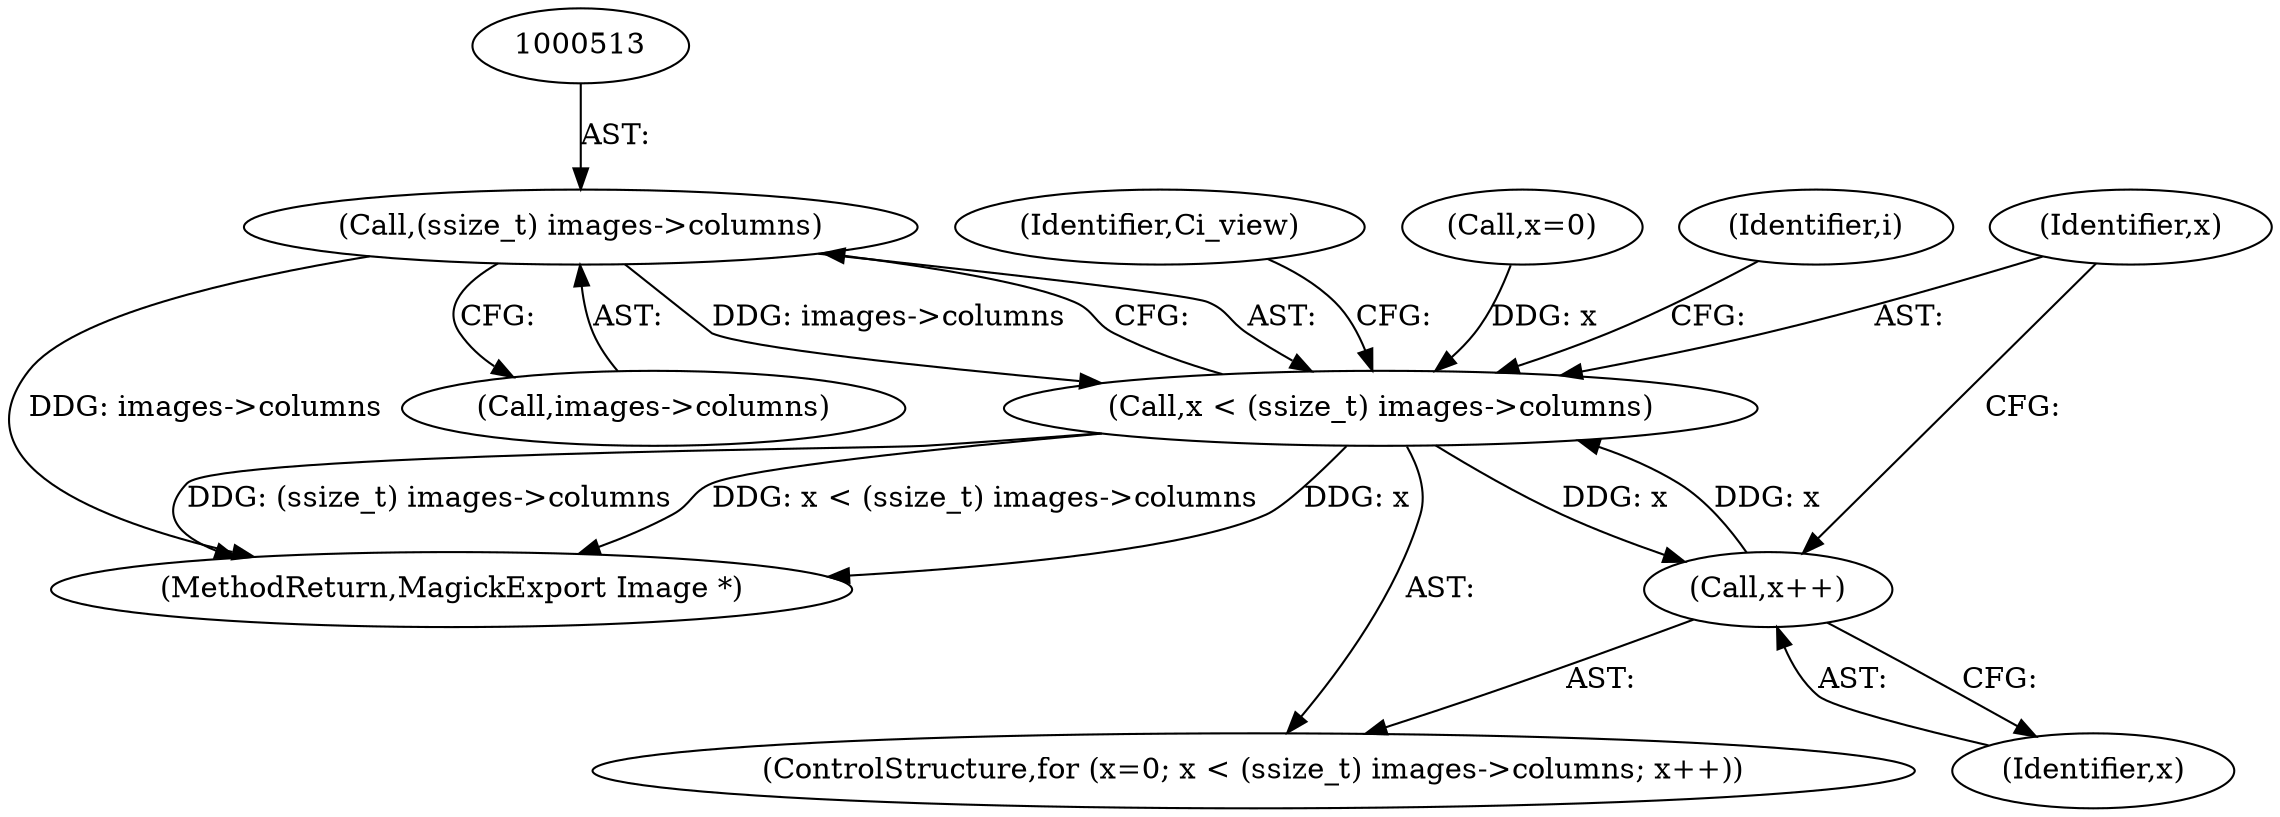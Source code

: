 digraph "0_ImageMagick6_7c2c5ba5b8e3a0b2b82f56c71dfab74ed4006df7_0@pointer" {
"1000512" [label="(Call,(ssize_t) images->columns)"];
"1000510" [label="(Call,x < (ssize_t) images->columns)"];
"1000517" [label="(Call,x++)"];
"1000507" [label="(Call,x=0)"];
"1000510" [label="(Call,x < (ssize_t) images->columns)"];
"1000518" [label="(Identifier,x)"];
"1000900" [label="(MethodReturn,MagickExport Image *)"];
"1000514" [label="(Call,images->columns)"];
"1000511" [label="(Identifier,x)"];
"1000512" [label="(Call,(ssize_t) images->columns)"];
"1000523" [label="(Identifier,i)"];
"1000506" [label="(ControlStructure,for (x=0; x < (ssize_t) images->columns; x++))"];
"1000517" [label="(Call,x++)"];
"1000823" [label="(Identifier,Ci_view)"];
"1000512" -> "1000510"  [label="AST: "];
"1000512" -> "1000514"  [label="CFG: "];
"1000513" -> "1000512"  [label="AST: "];
"1000514" -> "1000512"  [label="AST: "];
"1000510" -> "1000512"  [label="CFG: "];
"1000512" -> "1000900"  [label="DDG: images->columns"];
"1000512" -> "1000510"  [label="DDG: images->columns"];
"1000510" -> "1000506"  [label="AST: "];
"1000511" -> "1000510"  [label="AST: "];
"1000523" -> "1000510"  [label="CFG: "];
"1000823" -> "1000510"  [label="CFG: "];
"1000510" -> "1000900"  [label="DDG: x"];
"1000510" -> "1000900"  [label="DDG: (ssize_t) images->columns"];
"1000510" -> "1000900"  [label="DDG: x < (ssize_t) images->columns"];
"1000517" -> "1000510"  [label="DDG: x"];
"1000507" -> "1000510"  [label="DDG: x"];
"1000510" -> "1000517"  [label="DDG: x"];
"1000517" -> "1000506"  [label="AST: "];
"1000517" -> "1000518"  [label="CFG: "];
"1000518" -> "1000517"  [label="AST: "];
"1000511" -> "1000517"  [label="CFG: "];
}
